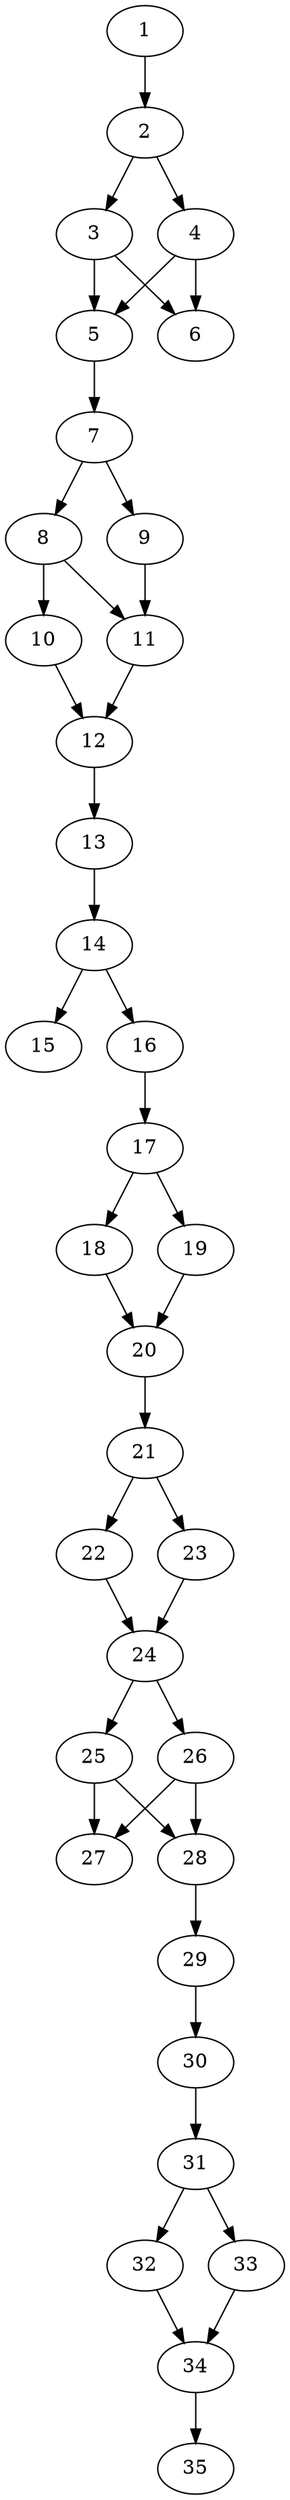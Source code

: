 // DAG automatically generated by daggen at Thu Oct  3 14:05:37 2019
// ./daggen --dot -n 35 --ccr 0.4 --fat 0.3 --regular 0.7 --density 0.7 --mindata 5242880 --maxdata 52428800 
digraph G {
  1 [size="55347200", alpha="0.12", expect_size="22138880"] 
  1 -> 2 [size ="22138880"]
  2 [size="66752000", alpha="0.10", expect_size="26700800"] 
  2 -> 3 [size ="26700800"]
  2 -> 4 [size ="26700800"]
  3 [size="96599040", alpha="0.04", expect_size="38639616"] 
  3 -> 5 [size ="38639616"]
  3 -> 6 [size ="38639616"]
  4 [size="49484800", alpha="0.19", expect_size="19793920"] 
  4 -> 5 [size ="19793920"]
  4 -> 6 [size ="19793920"]
  5 [size="31178240", alpha="0.05", expect_size="12471296"] 
  5 -> 7 [size ="12471296"]
  6 [size="39244800", alpha="0.08", expect_size="15697920"] 
  7 [size="117696000", alpha="0.18", expect_size="47078400"] 
  7 -> 8 [size ="47078400"]
  7 -> 9 [size ="47078400"]
  8 [size="67891200", alpha="0.18", expect_size="27156480"] 
  8 -> 10 [size ="27156480"]
  8 -> 11 [size ="27156480"]
  9 [size="66603520", alpha="0.03", expect_size="26641408"] 
  9 -> 11 [size ="26641408"]
  10 [size="76789760", alpha="0.09", expect_size="30715904"] 
  10 -> 12 [size ="30715904"]
  11 [size="129418240", alpha="0.10", expect_size="51767296"] 
  11 -> 12 [size ="51767296"]
  12 [size="83020800", alpha="0.16", expect_size="33208320"] 
  12 -> 13 [size ="33208320"]
  13 [size="22400000", alpha="0.06", expect_size="8960000"] 
  13 -> 14 [size ="8960000"]
  14 [size="44544000", alpha="0.17", expect_size="17817600"] 
  14 -> 15 [size ="17817600"]
  14 -> 16 [size ="17817600"]
  15 [size="38714880", alpha="0.17", expect_size="15485952"] 
  16 [size="67015680", alpha="0.14", expect_size="26806272"] 
  16 -> 17 [size ="26806272"]
  17 [size="115773440", alpha="0.15", expect_size="46309376"] 
  17 -> 18 [size ="46309376"]
  17 -> 19 [size ="46309376"]
  18 [size="102789120", alpha="0.04", expect_size="41115648"] 
  18 -> 20 [size ="41115648"]
  19 [size="88084480", alpha="0.18", expect_size="35233792"] 
  19 -> 20 [size ="35233792"]
  20 [size="106529280", alpha="0.08", expect_size="42611712"] 
  20 -> 21 [size ="42611712"]
  21 [size="43671040", alpha="0.05", expect_size="17468416"] 
  21 -> 22 [size ="17468416"]
  21 -> 23 [size ="17468416"]
  22 [size="102443520", alpha="0.12", expect_size="40977408"] 
  22 -> 24 [size ="40977408"]
  23 [size="80650240", alpha="0.12", expect_size="32260096"] 
  23 -> 24 [size ="32260096"]
  24 [size="115553280", alpha="0.19", expect_size="46221312"] 
  24 -> 25 [size ="46221312"]
  24 -> 26 [size ="46221312"]
  25 [size="97313280", alpha="0.08", expect_size="38925312"] 
  25 -> 27 [size ="38925312"]
  25 -> 28 [size ="38925312"]
  26 [size="77765120", alpha="0.03", expect_size="31106048"] 
  26 -> 27 [size ="31106048"]
  26 -> 28 [size ="31106048"]
  27 [size="41628160", alpha="0.14", expect_size="16651264"] 
  28 [size="129776640", alpha="0.16", expect_size="51910656"] 
  28 -> 29 [size ="51910656"]
  29 [size="35750400", alpha="0.06", expect_size="14300160"] 
  29 -> 30 [size ="14300160"]
  30 [size="23239680", alpha="0.07", expect_size="9295872"] 
  30 -> 31 [size ="9295872"]
  31 [size="70208000", alpha="0.08", expect_size="28083200"] 
  31 -> 32 [size ="28083200"]
  31 -> 33 [size ="28083200"]
  32 [size="100933120", alpha="0.00", expect_size="40373248"] 
  32 -> 34 [size ="40373248"]
  33 [size="51100160", alpha="0.15", expect_size="20440064"] 
  33 -> 34 [size ="20440064"]
  34 [size="122160640", alpha="0.14", expect_size="48864256"] 
  34 -> 35 [size ="48864256"]
  35 [size="114565120", alpha="0.18", expect_size="45826048"] 
}
